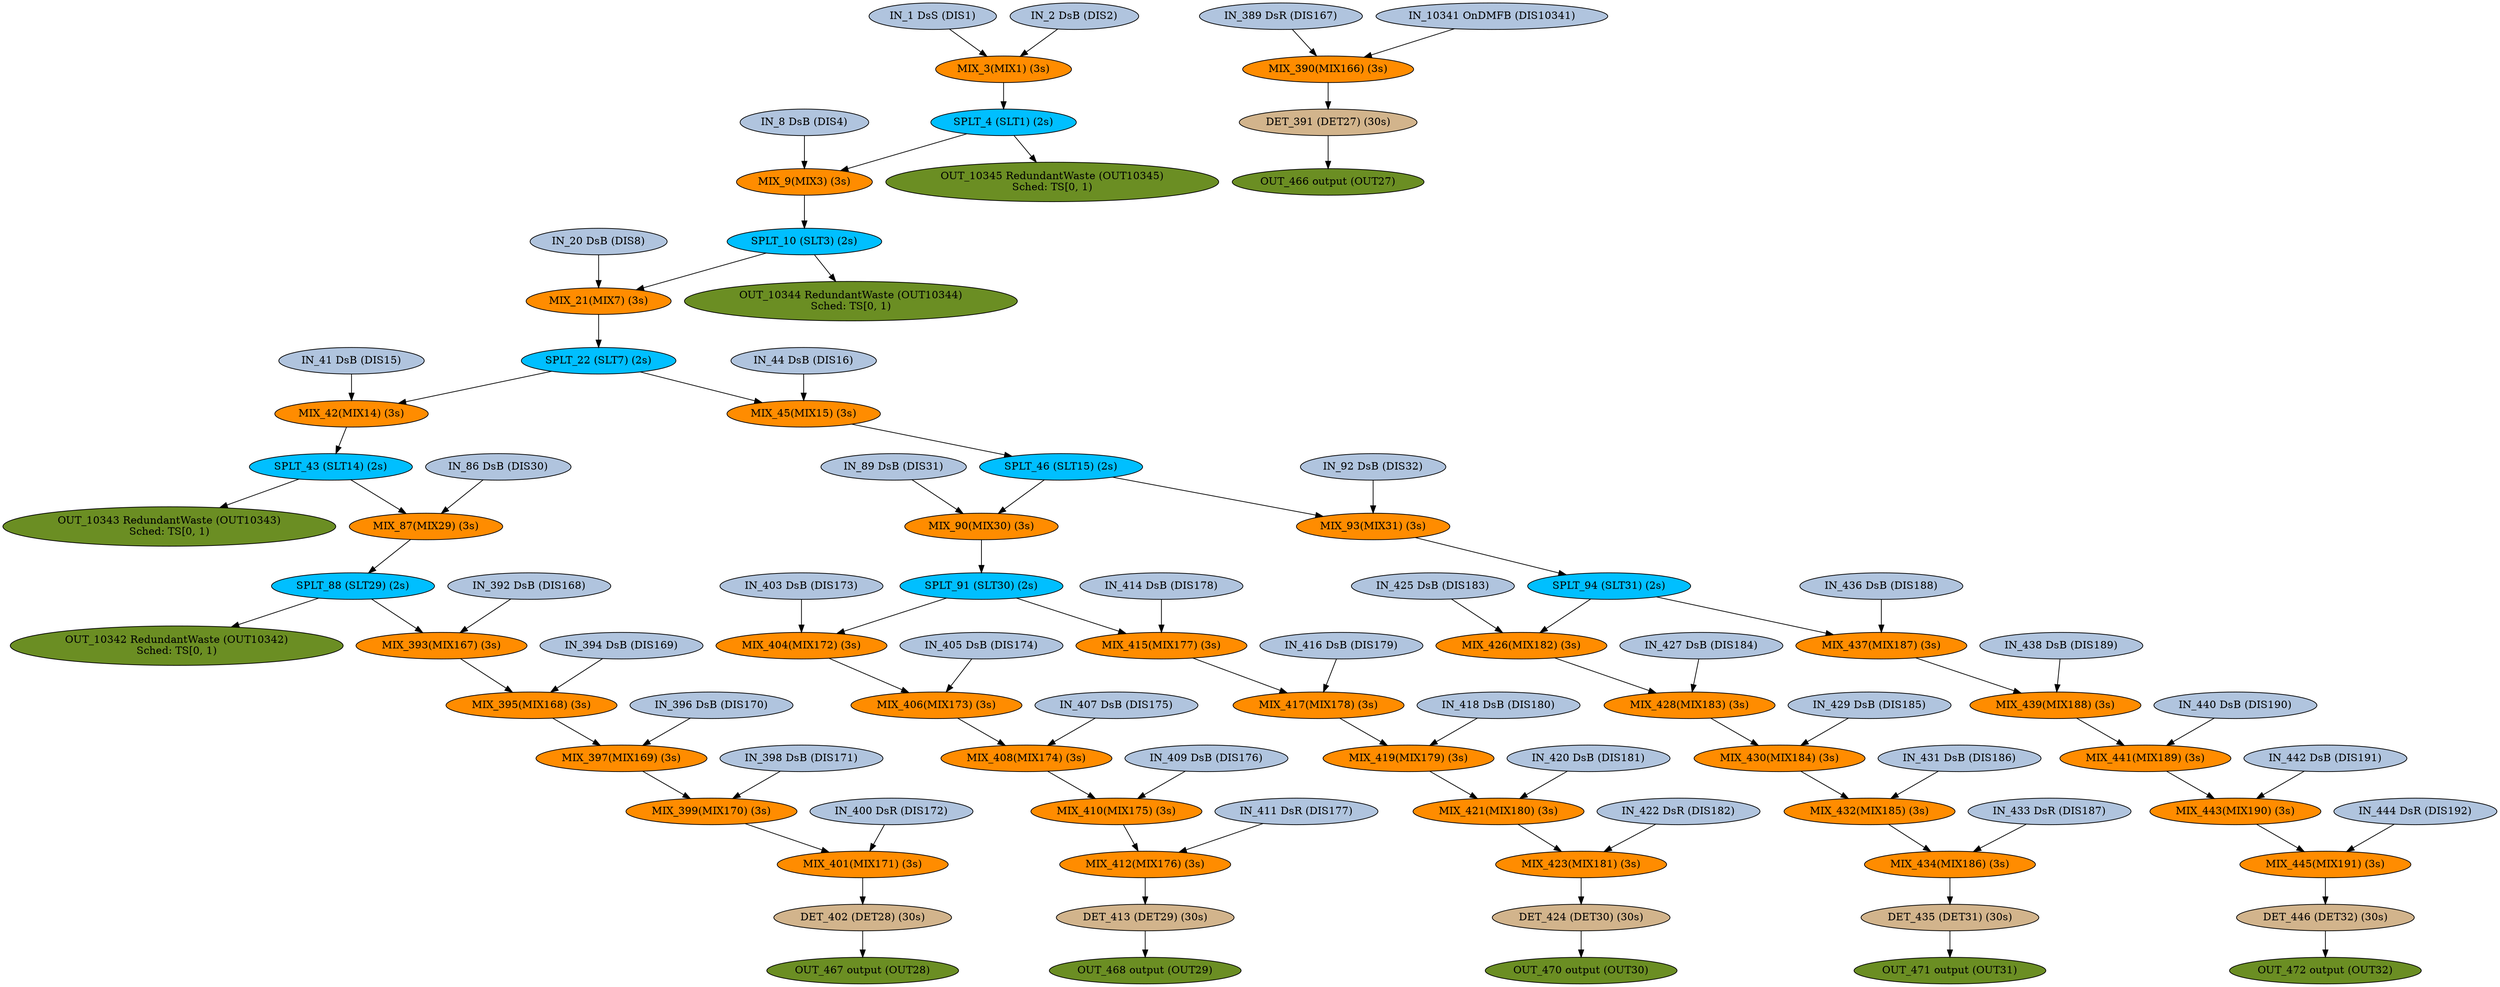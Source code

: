 digraph G {
1 [label = "IN_1 DsS (DIS1)\n" fillcolor=lightsteelblue, style=filled];
1 -> 3;
2 [label = "IN_2 DsB (DIS2)\n" fillcolor=lightsteelblue, style=filled];
2 -> 3;
3 [label = "MIX_3(MIX1) (3s)\n" fillcolor=darkorange, style=filled];
3 -> 4;
4 [label = "SPLT_4 (SLT1) (2s)\n" fillcolor=deepskyblue, style=filled];
4 -> 9;
4 -> 10345;
8 [label = "IN_8 DsB (DIS4)\n" fillcolor=lightsteelblue, style=filled];
8 -> 9;
9 [label = "MIX_9(MIX3) (3s)\n" fillcolor=darkorange, style=filled];
9 -> 10;
10 [label = "SPLT_10 (SLT3) (2s)\n" fillcolor=deepskyblue, style=filled];
10 -> 21;
10 -> 10344;
20 [label = "IN_20 DsB (DIS8)\n" fillcolor=lightsteelblue, style=filled];
20 -> 21;
21 [label = "MIX_21(MIX7) (3s)\n" fillcolor=darkorange, style=filled];
21 -> 22;
22 [label = "SPLT_22 (SLT7) (2s)\n" fillcolor=deepskyblue, style=filled];
22 -> 42;
22 -> 45;
41 [label = "IN_41 DsB (DIS15)\n" fillcolor=lightsteelblue, style=filled];
41 -> 42;
42 [label = "MIX_42(MIX14) (3s)\n" fillcolor=darkorange, style=filled];
42 -> 43;
43 [label = "SPLT_43 (SLT14) (2s)\n" fillcolor=deepskyblue, style=filled];
43 -> 87;
43 -> 10343;
44 [label = "IN_44 DsB (DIS16)\n" fillcolor=lightsteelblue, style=filled];
44 -> 45;
45 [label = "MIX_45(MIX15) (3s)\n" fillcolor=darkorange, style=filled];
45 -> 46;
46 [label = "SPLT_46 (SLT15) (2s)\n" fillcolor=deepskyblue, style=filled];
46 -> 90;
46 -> 93;
86 [label = "IN_86 DsB (DIS30)\n" fillcolor=lightsteelblue, style=filled];
86 -> 87;
87 [label = "MIX_87(MIX29) (3s)\n" fillcolor=darkorange, style=filled];
87 -> 88;
88 [label = "SPLT_88 (SLT29) (2s)\n" fillcolor=deepskyblue, style=filled];
88 -> 393;
88 -> 10342;
89 [label = "IN_89 DsB (DIS31)\n" fillcolor=lightsteelblue, style=filled];
89 -> 90;
90 [label = "MIX_90(MIX30) (3s)\n" fillcolor=darkorange, style=filled];
90 -> 91;
91 [label = "SPLT_91 (SLT30) (2s)\n" fillcolor=deepskyblue, style=filled];
91 -> 404;
91 -> 415;
92 [label = "IN_92 DsB (DIS32)\n" fillcolor=lightsteelblue, style=filled];
92 -> 93;
93 [label = "MIX_93(MIX31) (3s)\n" fillcolor=darkorange, style=filled];
93 -> 94;
94 [label = "SPLT_94 (SLT31) (2s)\n" fillcolor=deepskyblue, style=filled];
94 -> 426;
94 -> 437;
389 [label = "IN_389 DsR (DIS167)\n" fillcolor=lightsteelblue, style=filled];
389 -> 390;
390 [label = "MIX_390(MIX166) (3s)\n" fillcolor=darkorange, style=filled];
390 -> 391;
391 [label = "DET_391 (DET27) (30s)\n" fillcolor=tan, style=filled];
391 -> 466;
392 [label = "IN_392 DsB (DIS168)\n" fillcolor=lightsteelblue, style=filled];
392 -> 393;
393 [label = "MIX_393(MIX167) (3s)\n" fillcolor=darkorange, style=filled];
393 -> 395;
394 [label = "IN_394 DsB (DIS169)\n" fillcolor=lightsteelblue, style=filled];
394 -> 395;
395 [label = "MIX_395(MIX168) (3s)\n" fillcolor=darkorange, style=filled];
395 -> 397;
396 [label = "IN_396 DsB (DIS170)\n" fillcolor=lightsteelblue, style=filled];
396 -> 397;
397 [label = "MIX_397(MIX169) (3s)\n" fillcolor=darkorange, style=filled];
397 -> 399;
398 [label = "IN_398 DsB (DIS171)\n" fillcolor=lightsteelblue, style=filled];
398 -> 399;
399 [label = "MIX_399(MIX170) (3s)\n" fillcolor=darkorange, style=filled];
399 -> 401;
400 [label = "IN_400 DsR (DIS172)\n" fillcolor=lightsteelblue, style=filled];
400 -> 401;
401 [label = "MIX_401(MIX171) (3s)\n" fillcolor=darkorange, style=filled];
401 -> 402;
402 [label = "DET_402 (DET28) (30s)\n" fillcolor=tan, style=filled];
402 -> 467;
403 [label = "IN_403 DsB (DIS173)\n" fillcolor=lightsteelblue, style=filled];
403 -> 404;
404 [label = "MIX_404(MIX172) (3s)\n" fillcolor=darkorange, style=filled];
404 -> 406;
405 [label = "IN_405 DsB (DIS174)\n" fillcolor=lightsteelblue, style=filled];
405 -> 406;
406 [label = "MIX_406(MIX173) (3s)\n" fillcolor=darkorange, style=filled];
406 -> 408;
407 [label = "IN_407 DsB (DIS175)\n" fillcolor=lightsteelblue, style=filled];
407 -> 408;
408 [label = "MIX_408(MIX174) (3s)\n" fillcolor=darkorange, style=filled];
408 -> 410;
409 [label = "IN_409 DsB (DIS176)\n" fillcolor=lightsteelblue, style=filled];
409 -> 410;
410 [label = "MIX_410(MIX175) (3s)\n" fillcolor=darkorange, style=filled];
410 -> 412;
411 [label = "IN_411 DsR (DIS177)\n" fillcolor=lightsteelblue, style=filled];
411 -> 412;
412 [label = "MIX_412(MIX176) (3s)\n" fillcolor=darkorange, style=filled];
412 -> 413;
413 [label = "DET_413 (DET29) (30s)\n" fillcolor=tan, style=filled];
413 -> 468;
414 [label = "IN_414 DsB (DIS178)\n" fillcolor=lightsteelblue, style=filled];
414 -> 415;
415 [label = "MIX_415(MIX177) (3s)\n" fillcolor=darkorange, style=filled];
415 -> 417;
416 [label = "IN_416 DsB (DIS179)\n" fillcolor=lightsteelblue, style=filled];
416 -> 417;
417 [label = "MIX_417(MIX178) (3s)\n" fillcolor=darkorange, style=filled];
417 -> 419;
418 [label = "IN_418 DsB (DIS180)\n" fillcolor=lightsteelblue, style=filled];
418 -> 419;
419 [label = "MIX_419(MIX179) (3s)\n" fillcolor=darkorange, style=filled];
419 -> 421;
420 [label = "IN_420 DsB (DIS181)\n" fillcolor=lightsteelblue, style=filled];
420 -> 421;
421 [label = "MIX_421(MIX180) (3s)\n" fillcolor=darkorange, style=filled];
421 -> 423;
422 [label = "IN_422 DsR (DIS182)\n" fillcolor=lightsteelblue, style=filled];
422 -> 423;
423 [label = "MIX_423(MIX181) (3s)\n" fillcolor=darkorange, style=filled];
423 -> 424;
424 [label = "DET_424 (DET30) (30s)\n" fillcolor=tan, style=filled];
424 -> 470;
425 [label = "IN_425 DsB (DIS183)\n" fillcolor=lightsteelblue, style=filled];
425 -> 426;
426 [label = "MIX_426(MIX182) (3s)\n" fillcolor=darkorange, style=filled];
426 -> 428;
427 [label = "IN_427 DsB (DIS184)\n" fillcolor=lightsteelblue, style=filled];
427 -> 428;
428 [label = "MIX_428(MIX183) (3s)\n" fillcolor=darkorange, style=filled];
428 -> 430;
429 [label = "IN_429 DsB (DIS185)\n" fillcolor=lightsteelblue, style=filled];
429 -> 430;
430 [label = "MIX_430(MIX184) (3s)\n" fillcolor=darkorange, style=filled];
430 -> 432;
431 [label = "IN_431 DsB (DIS186)\n" fillcolor=lightsteelblue, style=filled];
431 -> 432;
432 [label = "MIX_432(MIX185) (3s)\n" fillcolor=darkorange, style=filled];
432 -> 434;
433 [label = "IN_433 DsR (DIS187)\n" fillcolor=lightsteelblue, style=filled];
433 -> 434;
434 [label = "MIX_434(MIX186) (3s)\n" fillcolor=darkorange, style=filled];
434 -> 435;
435 [label = "DET_435 (DET31) (30s)\n" fillcolor=tan, style=filled];
435 -> 471;
436 [label = "IN_436 DsB (DIS188)\n" fillcolor=lightsteelblue, style=filled];
436 -> 437;
437 [label = "MIX_437(MIX187) (3s)\n" fillcolor=darkorange, style=filled];
437 -> 439;
438 [label = "IN_438 DsB (DIS189)\n" fillcolor=lightsteelblue, style=filled];
438 -> 439;
439 [label = "MIX_439(MIX188) (3s)\n" fillcolor=darkorange, style=filled];
439 -> 441;
440 [label = "IN_440 DsB (DIS190)\n" fillcolor=lightsteelblue, style=filled];
440 -> 441;
441 [label = "MIX_441(MIX189) (3s)\n" fillcolor=darkorange, style=filled];
441 -> 443;
442 [label = "IN_442 DsB (DIS191)\n" fillcolor=lightsteelblue, style=filled];
442 -> 443;
443 [label = "MIX_443(MIX190) (3s)\n" fillcolor=darkorange, style=filled];
443 -> 445;
444 [label = "IN_444 DsR (DIS192)\n" fillcolor=lightsteelblue, style=filled];
444 -> 445;
445 [label = "MIX_445(MIX191) (3s)\n" fillcolor=darkorange, style=filled];
445 -> 446;
446 [label = "DET_446 (DET32) (30s)\n" fillcolor=tan, style=filled];
446 -> 472;
466 [label = "OUT_466 output (OUT27)\n" fillcolor=olivedrab, style=filled];
467 [label = "OUT_467 output (OUT28)\n" fillcolor=olivedrab, style=filled];
468 [label = "OUT_468 output (OUT29)\n" fillcolor=olivedrab, style=filled];
470 [label = "OUT_470 output (OUT30)\n" fillcolor=olivedrab, style=filled];
471 [label = "OUT_471 output (OUT31)\n" fillcolor=olivedrab, style=filled];
472 [label = "OUT_472 output (OUT32)\n" fillcolor=olivedrab, style=filled];
10341 [label = "IN_10341 OnDMFB (DIS10341)\n" fillcolor=lightsteelblue, style=filled];
10341 -> 390;
10342 [label = "OUT_10342 RedundantWaste (OUT10342)\nSched: TS[0, 1)\n" fillcolor=olivedrab, style=filled];
10343 [label = "OUT_10343 RedundantWaste (OUT10343)\nSched: TS[0, 1)\n" fillcolor=olivedrab, style=filled];
10344 [label = "OUT_10344 RedundantWaste (OUT10344)\nSched: TS[0, 1)\n" fillcolor=olivedrab, style=filled];
10345 [label = "OUT_10345 RedundantWaste (OUT10345)\nSched: TS[0, 1)\n" fillcolor=olivedrab, style=filled];
}
